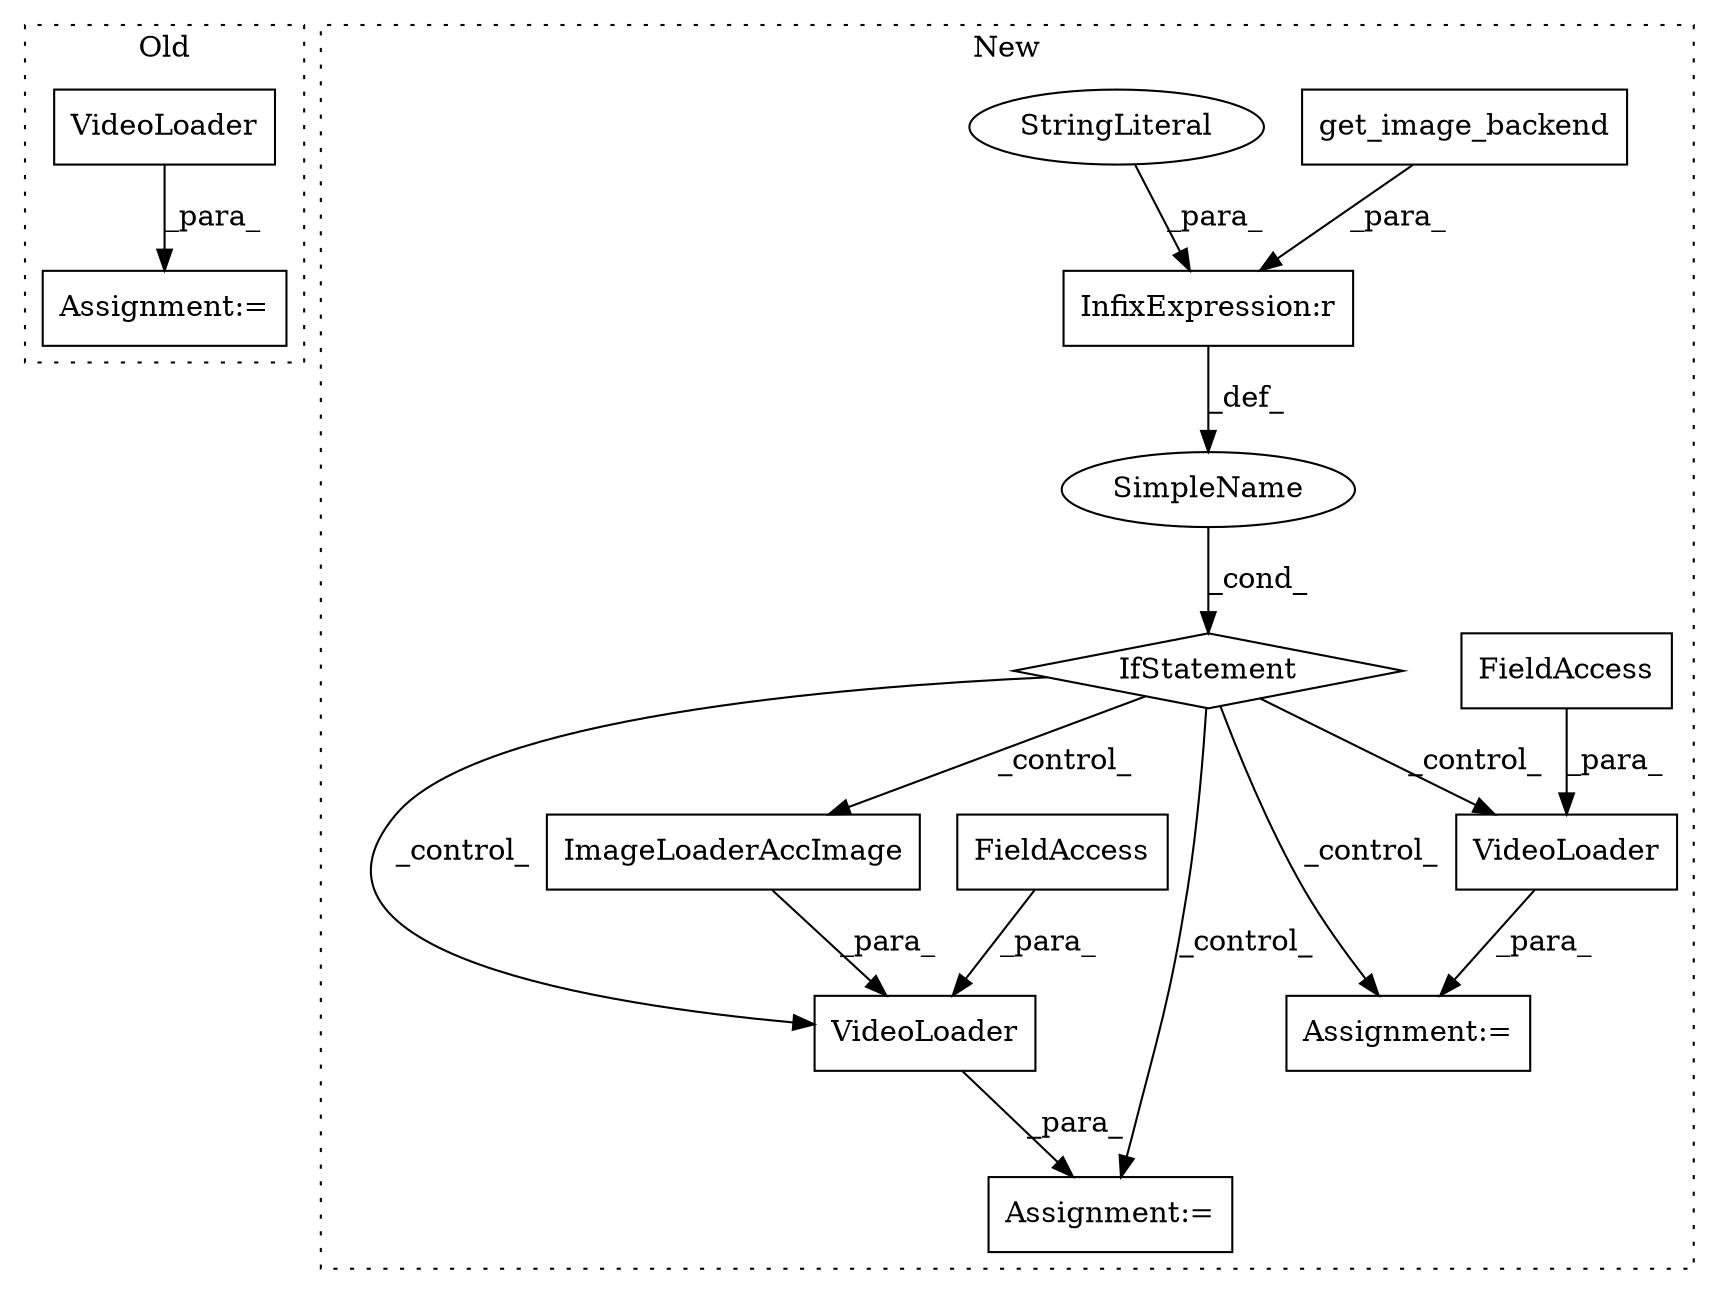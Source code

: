 digraph G {
subgraph cluster0 {
1 [label="VideoLoader" a="32" s="1137,1167" l="12,1" shape="box"];
13 [label="Assignment:=" a="7" s="1136" l="1" shape="box"];
label = "Old";
style="dotted";
}
subgraph cluster1 {
2 [label="VideoLoader" a="32" s="1499,1531" l="12,1" shape="box"];
3 [label="InfixExpression:r" a="27" s="1378" l="4" shape="box"];
4 [label="FieldAccess" a="22" s="1511" l="20" shape="box"];
5 [label="get_image_backend" a="32" s="1359" l="19" shape="box"];
6 [label="SimpleName" a="42" s="" l="" shape="ellipse"];
7 [label="IfStatement" a="25" s="1355,1392" l="4,2" shape="diamond"];
8 [label="ImageLoaderAccImage" a="32" s="1444" l="21" shape="box"];
9 [label="VideoLoader" a="32" s="1411,1465" l="12,1" shape="box"];
10 [label="FieldAccess" a="22" s="1423" l="20" shape="box"];
11 [label="Assignment:=" a="7" s="1410" l="1" shape="box"];
12 [label="Assignment:=" a="7" s="1498" l="1" shape="box"];
14 [label="StringLiteral" a="45" s="1382" l="10" shape="ellipse"];
label = "New";
style="dotted";
}
1 -> 13 [label="_para_"];
2 -> 12 [label="_para_"];
3 -> 6 [label="_def_"];
4 -> 2 [label="_para_"];
5 -> 3 [label="_para_"];
6 -> 7 [label="_cond_"];
7 -> 11 [label="_control_"];
7 -> 12 [label="_control_"];
7 -> 8 [label="_control_"];
7 -> 9 [label="_control_"];
7 -> 2 [label="_control_"];
8 -> 9 [label="_para_"];
9 -> 11 [label="_para_"];
10 -> 9 [label="_para_"];
14 -> 3 [label="_para_"];
}
